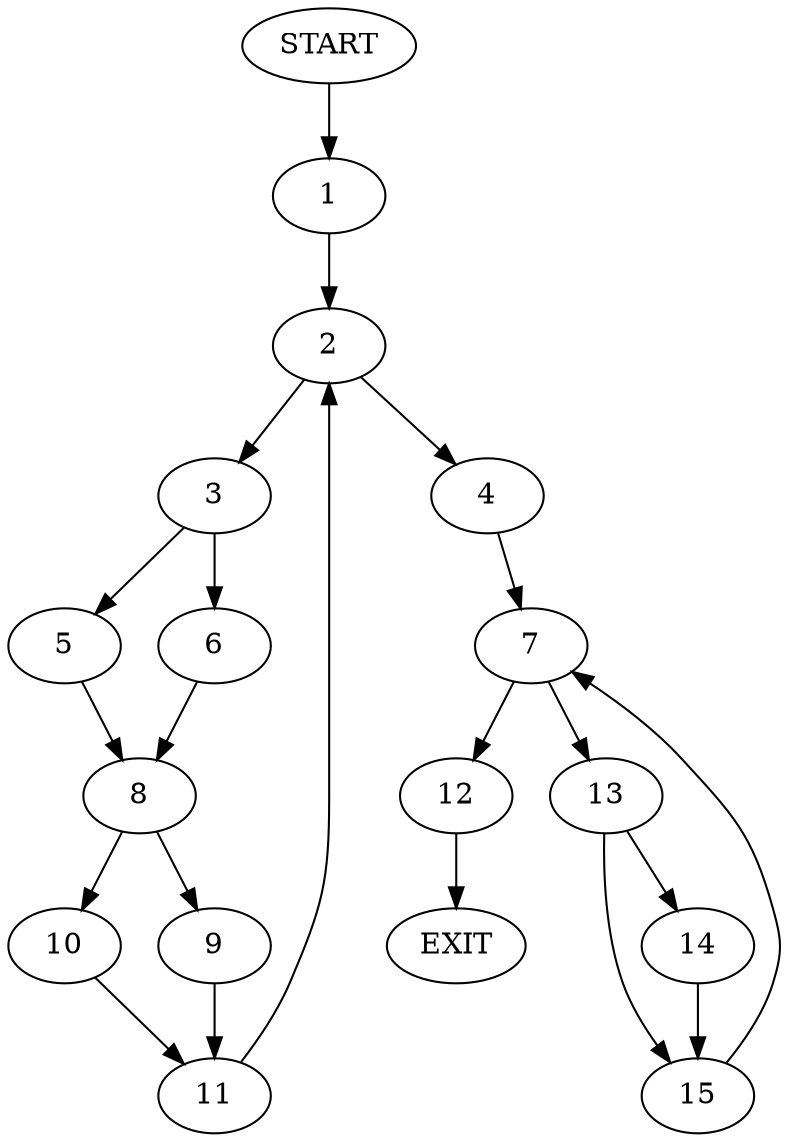digraph {
0 [label="START"]
16 [label="EXIT"]
0 -> 1
1 -> 2
2 -> 3
2 -> 4
3 -> 5
3 -> 6
4 -> 7
5 -> 8
6 -> 8
8 -> 9
8 -> 10
9 -> 11
10 -> 11
11 -> 2
7 -> 12
7 -> 13
12 -> 16
13 -> 14
13 -> 15
15 -> 7
14 -> 15
}
